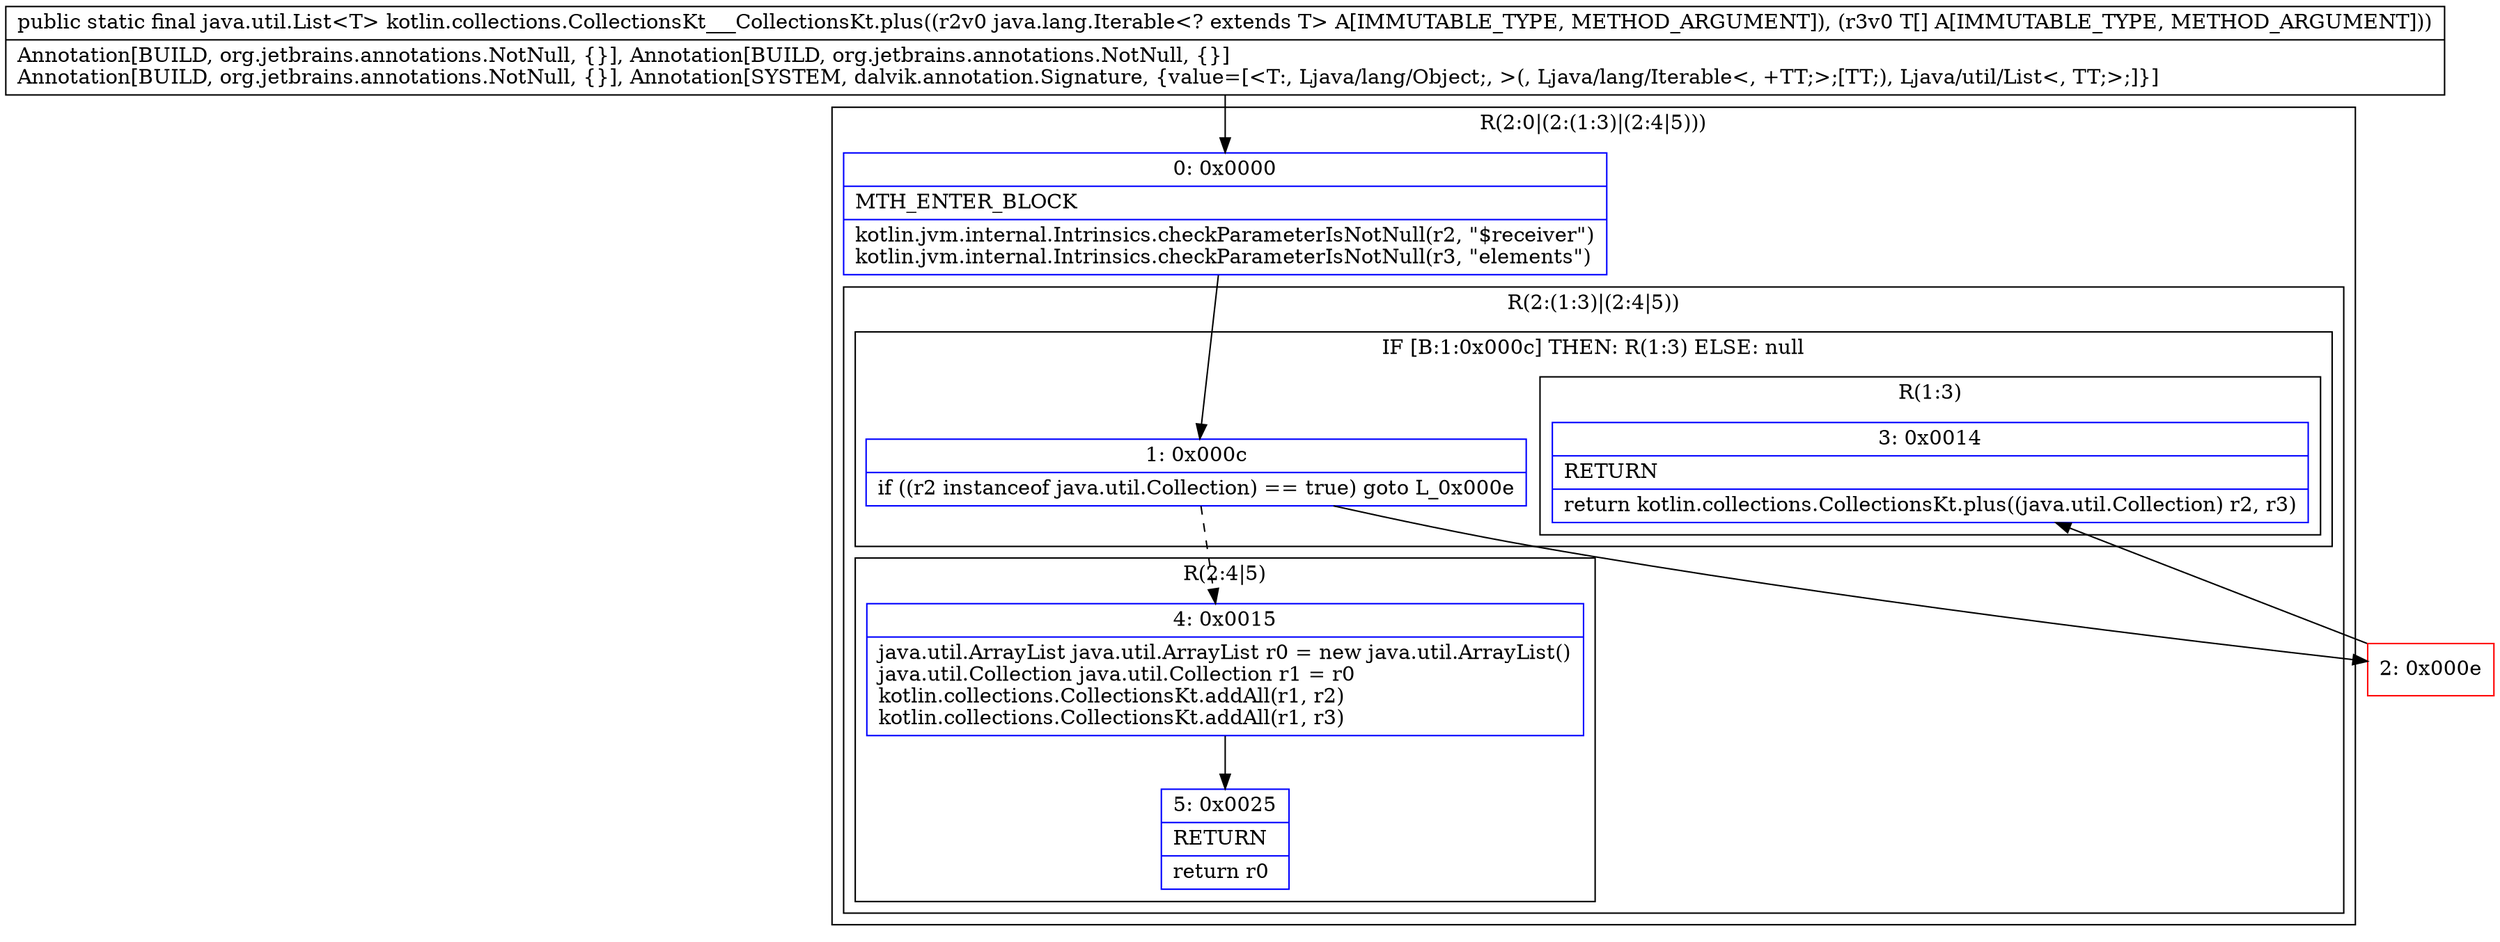 digraph "CFG forkotlin.collections.CollectionsKt___CollectionsKt.plus(Ljava\/lang\/Iterable;[Ljava\/lang\/Object;)Ljava\/util\/List;" {
subgraph cluster_Region_1276571266 {
label = "R(2:0|(2:(1:3)|(2:4|5)))";
node [shape=record,color=blue];
Node_0 [shape=record,label="{0\:\ 0x0000|MTH_ENTER_BLOCK\l|kotlin.jvm.internal.Intrinsics.checkParameterIsNotNull(r2, \"$receiver\")\lkotlin.jvm.internal.Intrinsics.checkParameterIsNotNull(r3, \"elements\")\l}"];
subgraph cluster_Region_2072960576 {
label = "R(2:(1:3)|(2:4|5))";
node [shape=record,color=blue];
subgraph cluster_IfRegion_1128487207 {
label = "IF [B:1:0x000c] THEN: R(1:3) ELSE: null";
node [shape=record,color=blue];
Node_1 [shape=record,label="{1\:\ 0x000c|if ((r2 instanceof java.util.Collection) == true) goto L_0x000e\l}"];
subgraph cluster_Region_1286925535 {
label = "R(1:3)";
node [shape=record,color=blue];
Node_3 [shape=record,label="{3\:\ 0x0014|RETURN\l|return kotlin.collections.CollectionsKt.plus((java.util.Collection) r2, r3)\l}"];
}
}
subgraph cluster_Region_1704723744 {
label = "R(2:4|5)";
node [shape=record,color=blue];
Node_4 [shape=record,label="{4\:\ 0x0015|java.util.ArrayList java.util.ArrayList r0 = new java.util.ArrayList()\ljava.util.Collection java.util.Collection r1 = r0\lkotlin.collections.CollectionsKt.addAll(r1, r2)\lkotlin.collections.CollectionsKt.addAll(r1, r3)\l}"];
Node_5 [shape=record,label="{5\:\ 0x0025|RETURN\l|return r0\l}"];
}
}
}
Node_2 [shape=record,color=red,label="{2\:\ 0x000e}"];
MethodNode[shape=record,label="{public static final java.util.List\<T\> kotlin.collections.CollectionsKt___CollectionsKt.plus((r2v0 java.lang.Iterable\<? extends T\> A[IMMUTABLE_TYPE, METHOD_ARGUMENT]), (r3v0 T[] A[IMMUTABLE_TYPE, METHOD_ARGUMENT]))  | Annotation[BUILD, org.jetbrains.annotations.NotNull, \{\}], Annotation[BUILD, org.jetbrains.annotations.NotNull, \{\}]\lAnnotation[BUILD, org.jetbrains.annotations.NotNull, \{\}], Annotation[SYSTEM, dalvik.annotation.Signature, \{value=[\<T:, Ljava\/lang\/Object;, \>(, Ljava\/lang\/Iterable\<, +TT;\>;[TT;), Ljava\/util\/List\<, TT;\>;]\}]\l}"];
MethodNode -> Node_0;
Node_0 -> Node_1;
Node_1 -> Node_2;
Node_1 -> Node_4[style=dashed];
Node_4 -> Node_5;
Node_2 -> Node_3;
}

